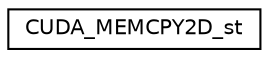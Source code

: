 digraph G
{
  edge [fontname="Helvetica",fontsize="10",labelfontname="Helvetica",labelfontsize="10"];
  node [fontname="Helvetica",fontsize="10",shape=record];
  rankdir=LR;
  Node1 [label="CUDA_MEMCPY2D_st",height=0.2,width=0.4,color="black", fillcolor="white", style="filled",URL="$da/dfc/structCUDA__MEMCPY2D__st.html"];
}
